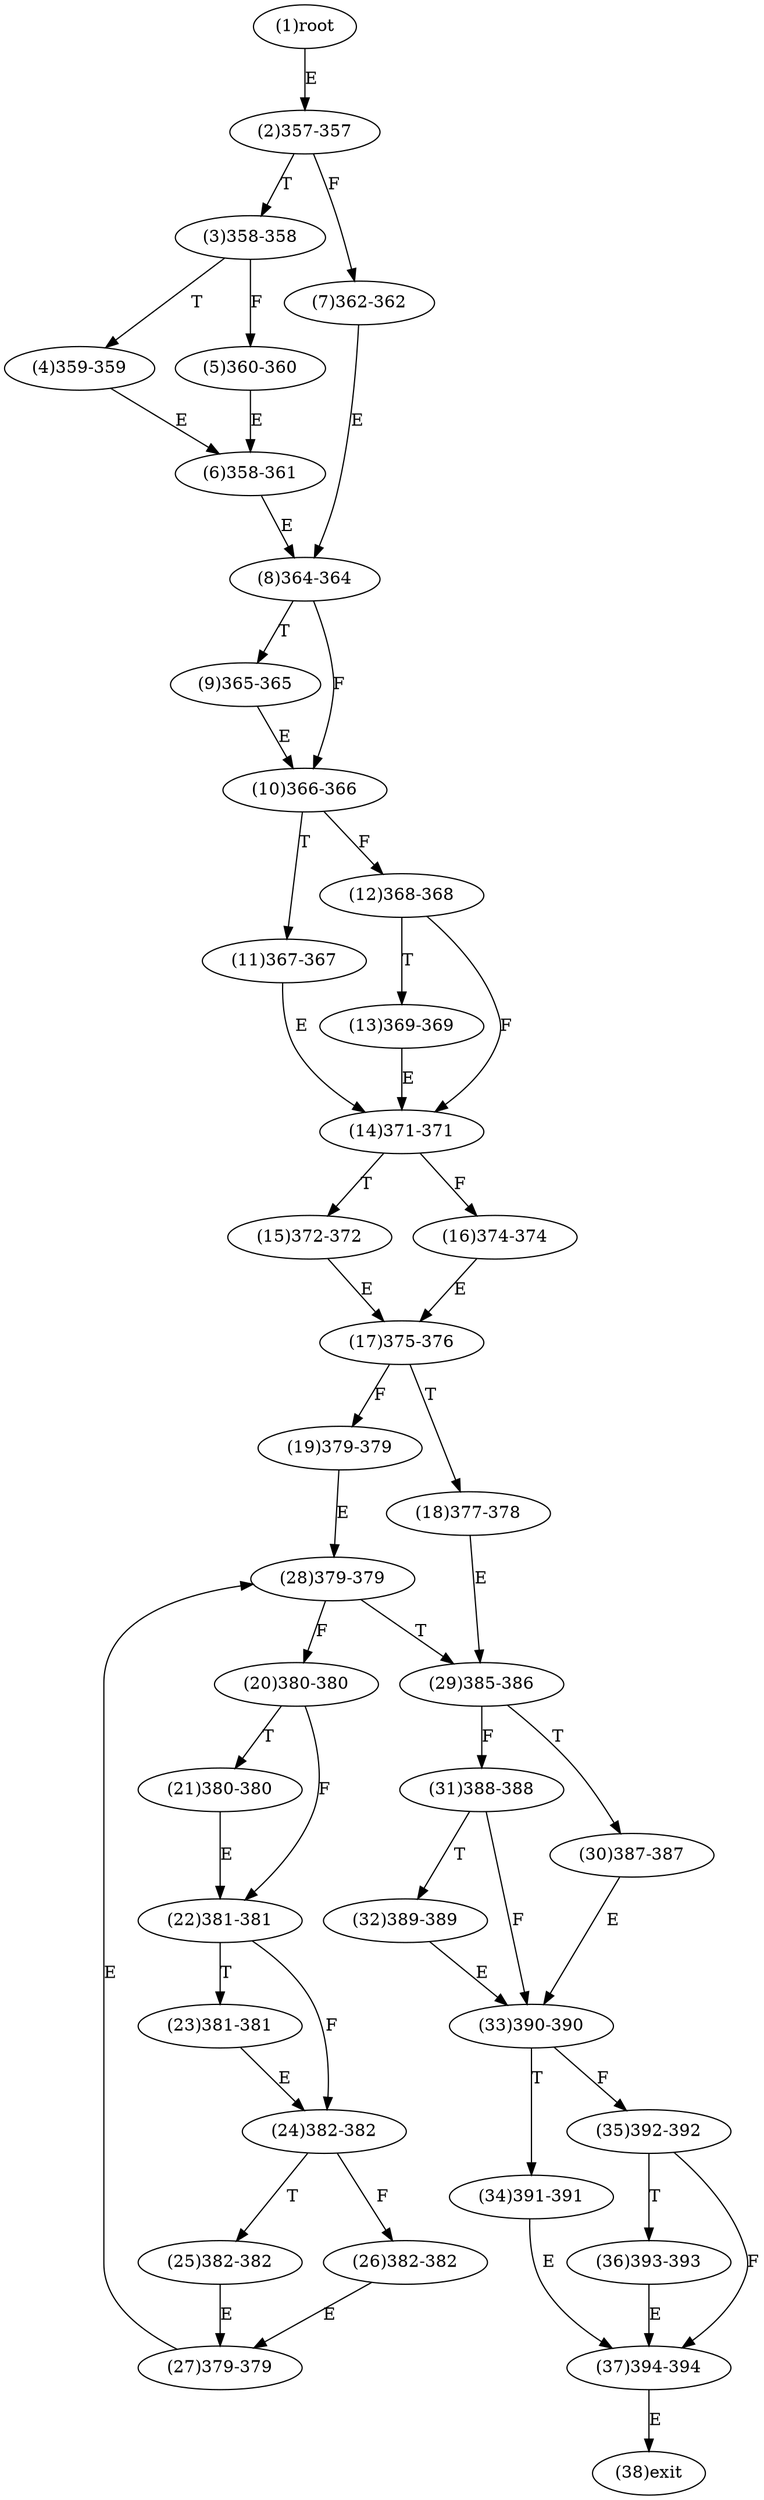 digraph "" { 
1[ label="(1)root"];
2[ label="(2)357-357"];
3[ label="(3)358-358"];
4[ label="(4)359-359"];
5[ label="(5)360-360"];
6[ label="(6)358-361"];
7[ label="(7)362-362"];
8[ label="(8)364-364"];
9[ label="(9)365-365"];
10[ label="(10)366-366"];
11[ label="(11)367-367"];
12[ label="(12)368-368"];
13[ label="(13)369-369"];
14[ label="(14)371-371"];
15[ label="(15)372-372"];
17[ label="(17)375-376"];
16[ label="(16)374-374"];
19[ label="(19)379-379"];
18[ label="(18)377-378"];
21[ label="(21)380-380"];
20[ label="(20)380-380"];
23[ label="(23)381-381"];
22[ label="(22)381-381"];
25[ label="(25)382-382"];
24[ label="(24)382-382"];
27[ label="(27)379-379"];
26[ label="(26)382-382"];
29[ label="(29)385-386"];
28[ label="(28)379-379"];
31[ label="(31)388-388"];
30[ label="(30)387-387"];
34[ label="(34)391-391"];
35[ label="(35)392-392"];
32[ label="(32)389-389"];
33[ label="(33)390-390"];
38[ label="(38)exit"];
36[ label="(36)393-393"];
37[ label="(37)394-394"];
1->2[ label="E"];
2->7[ label="F"];
2->3[ label="T"];
3->5[ label="F"];
3->4[ label="T"];
4->6[ label="E"];
5->6[ label="E"];
6->8[ label="E"];
7->8[ label="E"];
8->10[ label="F"];
8->9[ label="T"];
9->10[ label="E"];
10->12[ label="F"];
10->11[ label="T"];
11->14[ label="E"];
12->14[ label="F"];
12->13[ label="T"];
13->14[ label="E"];
14->16[ label="F"];
14->15[ label="T"];
15->17[ label="E"];
16->17[ label="E"];
17->19[ label="F"];
17->18[ label="T"];
18->29[ label="E"];
19->28[ label="E"];
20->22[ label="F"];
20->21[ label="T"];
21->22[ label="E"];
22->24[ label="F"];
22->23[ label="T"];
23->24[ label="E"];
24->26[ label="F"];
24->25[ label="T"];
25->27[ label="E"];
26->27[ label="E"];
27->28[ label="E"];
28->20[ label="F"];
28->29[ label="T"];
29->31[ label="F"];
29->30[ label="T"];
30->33[ label="E"];
31->33[ label="F"];
31->32[ label="T"];
32->33[ label="E"];
33->35[ label="F"];
33->34[ label="T"];
34->37[ label="E"];
35->37[ label="F"];
35->36[ label="T"];
36->37[ label="E"];
37->38[ label="E"];
}